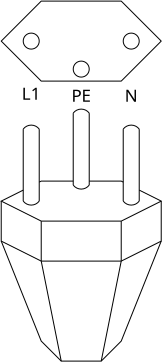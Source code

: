 <?xml version="1.0" encoding="UTF-8"?>
<dia:diagram xmlns:dia="http://www.lysator.liu.se/~alla/dia/">
  <dia:layer name="Background" visible="true" connectable="true" active="true">
    <dia:object type="Standard - Polygon" version="0" id="O0">
      <dia:attribute name="obj_pos">
        <dia:point val="0,2"/>
      </dia:attribute>
      <dia:attribute name="obj_bb">
        <dia:rectangle val="-0.007,-0.005;8.007,4.005"/>
      </dia:attribute>
      <dia:attribute name="poly_points">
        <dia:point val="0,2"/>
        <dia:point val="2,0"/>
        <dia:point val="6,0"/>
        <dia:point val="8,2"/>
        <dia:point val="6,4"/>
        <dia:point val="2,4"/>
      </dia:attribute>
      <dia:attribute name="line_width">
        <dia:real val="0.01"/>
      </dia:attribute>
      <dia:attribute name="inner_color">
        <dia:color val="#000000ff"/>
      </dia:attribute>
      <dia:attribute name="show_background">
        <dia:boolean val="false"/>
      </dia:attribute>
      <dia:attribute name="line_join">
        <dia:enum val="1"/>
      </dia:attribute>
    </dia:object>
    <dia:object type="Standard - Text" version="1" id="O1">
      <dia:attribute name="obj_pos">
        <dia:point val="4,4.7"/>
      </dia:attribute>
      <dia:attribute name="obj_bb">
        <dia:rectangle val="3.478,4.206;4.522,5.194"/>
      </dia:attribute>
      <dia:attribute name="text">
        <dia:composite type="text">
          <dia:attribute name="string">
            <dia:string>#PE#</dia:string>
          </dia:attribute>
          <dia:attribute name="font">
            <dia:font family="sans" style="0" name="Helvetica"/>
          </dia:attribute>
          <dia:attribute name="height">
            <dia:real val="1.058"/>
          </dia:attribute>
          <dia:attribute name="pos">
            <dia:point val="4,4.994"/>
          </dia:attribute>
          <dia:attribute name="color">
            <dia:color val="#000000ff"/>
          </dia:attribute>
          <dia:attribute name="alignment">
            <dia:enum val="1"/>
          </dia:attribute>
        </dia:composite>
      </dia:attribute>
      <dia:attribute name="valign">
        <dia:enum val="2"/>
      </dia:attribute>
    </dia:object>
    <dia:object type="Standard - Ellipse" version="0" id="O2">
      <dia:attribute name="obj_pos">
        <dia:point val="6.1,1.6"/>
      </dia:attribute>
      <dia:attribute name="obj_bb">
        <dia:rectangle val="6.095,1.595;6.905,2.405"/>
      </dia:attribute>
      <dia:attribute name="elem_corner">
        <dia:point val="6.1,1.6"/>
      </dia:attribute>
      <dia:attribute name="elem_width">
        <dia:real val="0.8"/>
      </dia:attribute>
      <dia:attribute name="elem_height">
        <dia:real val="0.8"/>
      </dia:attribute>
      <dia:attribute name="border_width">
        <dia:real val="0.01"/>
      </dia:attribute>
      <dia:attribute name="show_background">
        <dia:boolean val="false"/>
      </dia:attribute>
    </dia:object>
    <dia:object type="Standard - Ellipse" version="0" id="O3">
      <dia:attribute name="obj_pos">
        <dia:point val="1.1,1.6"/>
      </dia:attribute>
      <dia:attribute name="obj_bb">
        <dia:rectangle val="1.095,1.595;1.905,2.405"/>
      </dia:attribute>
      <dia:attribute name="elem_corner">
        <dia:point val="1.1,1.6"/>
      </dia:attribute>
      <dia:attribute name="elem_width">
        <dia:real val="0.8"/>
      </dia:attribute>
      <dia:attribute name="elem_height">
        <dia:real val="0.8"/>
      </dia:attribute>
      <dia:attribute name="border_width">
        <dia:real val="0.01"/>
      </dia:attribute>
      <dia:attribute name="show_background">
        <dia:boolean val="false"/>
      </dia:attribute>
    </dia:object>
    <dia:object type="Standard - Text" version="1" id="O4">
      <dia:attribute name="obj_pos">
        <dia:point val="6.5,4.7"/>
      </dia:attribute>
      <dia:attribute name="obj_bb">
        <dia:rectangle val="6.184,4.206;6.816,5.194"/>
      </dia:attribute>
      <dia:attribute name="text">
        <dia:composite type="text">
          <dia:attribute name="string">
            <dia:string>#N#</dia:string>
          </dia:attribute>
          <dia:attribute name="font">
            <dia:font family="sans" style="0" name="Helvetica"/>
          </dia:attribute>
          <dia:attribute name="height">
            <dia:real val="1.058"/>
          </dia:attribute>
          <dia:attribute name="pos">
            <dia:point val="6.5,4.994"/>
          </dia:attribute>
          <dia:attribute name="color">
            <dia:color val="#000000ff"/>
          </dia:attribute>
          <dia:attribute name="alignment">
            <dia:enum val="1"/>
          </dia:attribute>
        </dia:composite>
      </dia:attribute>
      <dia:attribute name="valign">
        <dia:enum val="2"/>
      </dia:attribute>
    </dia:object>
    <dia:object type="Standard - Text" version="1" id="O5">
      <dia:attribute name="obj_pos">
        <dia:point val="1.5,4.6"/>
      </dia:attribute>
      <dia:attribute name="obj_bb">
        <dia:rectangle val="0.995,4.106;2.005,5.094"/>
      </dia:attribute>
      <dia:attribute name="text">
        <dia:composite type="text">
          <dia:attribute name="string">
            <dia:string>#L1#</dia:string>
          </dia:attribute>
          <dia:attribute name="font">
            <dia:font family="sans" style="0" name="Helvetica"/>
          </dia:attribute>
          <dia:attribute name="height">
            <dia:real val="1.058"/>
          </dia:attribute>
          <dia:attribute name="pos">
            <dia:point val="1.5,4.894"/>
          </dia:attribute>
          <dia:attribute name="color">
            <dia:color val="#000000ff"/>
          </dia:attribute>
          <dia:attribute name="alignment">
            <dia:enum val="1"/>
          </dia:attribute>
        </dia:composite>
      </dia:attribute>
      <dia:attribute name="valign">
        <dia:enum val="2"/>
      </dia:attribute>
    </dia:object>
    <dia:object type="Standard - Ellipse" version="0" id="O6">
      <dia:attribute name="obj_pos">
        <dia:point val="3.6,3"/>
      </dia:attribute>
      <dia:attribute name="obj_bb">
        <dia:rectangle val="3.595,2.995;4.405,3.805"/>
      </dia:attribute>
      <dia:attribute name="elem_corner">
        <dia:point val="3.6,3"/>
      </dia:attribute>
      <dia:attribute name="elem_width">
        <dia:real val="0.8"/>
      </dia:attribute>
      <dia:attribute name="elem_height">
        <dia:real val="0.8"/>
      </dia:attribute>
      <dia:attribute name="border_width">
        <dia:real val="0.01"/>
      </dia:attribute>
      <dia:attribute name="show_background">
        <dia:boolean val="false"/>
      </dia:attribute>
    </dia:object>
    <dia:object type="Standard - PolyLine" version="0" id="O7">
      <dia:attribute name="obj_pos">
        <dia:point val="6.9,9.45"/>
      </dia:attribute>
      <dia:attribute name="obj_bb">
        <dia:rectangle val="-0.011,9.443;8.011,11.005"/>
      </dia:attribute>
      <dia:attribute name="poly_points">
        <dia:point val="6.9,9.45"/>
        <dia:point val="8,10"/>
        <dia:point val="6,11"/>
        <dia:point val="2,11"/>
        <dia:point val="0,10"/>
        <dia:point val="1.1,9.45"/>
      </dia:attribute>
      <dia:attribute name="line_width">
        <dia:real val="0.01"/>
      </dia:attribute>
    </dia:object>
    <dia:object type="Standard - PolyLine" version="0" id="O8">
      <dia:attribute name="obj_pos">
        <dia:point val="3.6,9"/>
      </dia:attribute>
      <dia:attribute name="obj_bb">
        <dia:rectangle val="1.893,8.995;3.605,9.057"/>
      </dia:attribute>
      <dia:attribute name="poly_points">
        <dia:point val="3.6,9"/>
        <dia:point val="2,9"/>
        <dia:point val="1.9,9.05"/>
      </dia:attribute>
      <dia:attribute name="line_width">
        <dia:real val="0.01"/>
      </dia:attribute>
    </dia:object>
    <dia:object type="Standard - PolyLine" version="0" id="O9">
      <dia:attribute name="obj_pos">
        <dia:point val="4.4,9"/>
      </dia:attribute>
      <dia:attribute name="obj_bb">
        <dia:rectangle val="4.395,8.995;6.107,9.057"/>
      </dia:attribute>
      <dia:attribute name="poly_points">
        <dia:point val="4.4,9"/>
        <dia:point val="6,9"/>
        <dia:point val="6.1,9.05"/>
      </dia:attribute>
      <dia:attribute name="line_width">
        <dia:real val="0.01"/>
      </dia:attribute>
    </dia:object>
    <dia:object type="Standard - PolyLine" version="0" id="O10">
      <dia:attribute name="obj_pos">
        <dia:point val="8,10"/>
      </dia:attribute>
      <dia:attribute name="obj_bb">
        <dia:rectangle val="-0.005,9.995;8.005,13.005"/>
      </dia:attribute>
      <dia:attribute name="poly_points">
        <dia:point val="8,10"/>
        <dia:point val="8,12"/>
        <dia:point val="6,13"/>
        <dia:point val="2,13"/>
        <dia:point val="0,12"/>
        <dia:point val="0,10"/>
      </dia:attribute>
      <dia:attribute name="line_width">
        <dia:real val="0.01"/>
      </dia:attribute>
    </dia:object>
    <dia:object type="Standard - PolyLine" version="0" id="O11">
      <dia:attribute name="obj_pos">
        <dia:point val="8,12"/>
      </dia:attribute>
      <dia:attribute name="obj_bb">
        <dia:rectangle val="-0.006,11.993;8.007,18.005"/>
      </dia:attribute>
      <dia:attribute name="poly_points">
        <dia:point val="8,12"/>
        <dia:point val="6,17"/>
        <dia:point val="5,18"/>
        <dia:point val="3,18"/>
        <dia:point val="2,17"/>
        <dia:point val="0,12"/>
      </dia:attribute>
      <dia:attribute name="line_width">
        <dia:real val="0.01"/>
      </dia:attribute>
    </dia:object>
    <dia:object type="Standard - PolyLine" version="0" id="O12">
      <dia:attribute name="obj_pos">
        <dia:point val="2,11"/>
      </dia:attribute>
      <dia:attribute name="obj_bb">
        <dia:rectangle val="1.995,10.995;3.006,18.006"/>
      </dia:attribute>
      <dia:attribute name="poly_points">
        <dia:point val="2,11"/>
        <dia:point val="2,13"/>
        <dia:point val="3,18"/>
      </dia:attribute>
      <dia:attribute name="line_width">
        <dia:real val="0.01"/>
      </dia:attribute>
    </dia:object>
    <dia:object type="Standard - PolyLine" version="0" id="O13">
      <dia:attribute name="obj_pos">
        <dia:point val="6,11"/>
      </dia:attribute>
      <dia:attribute name="obj_bb">
        <dia:rectangle val="4.994,10.995;6.005,18.006"/>
      </dia:attribute>
      <dia:attribute name="poly_points">
        <dia:point val="6,11"/>
        <dia:point val="6,13"/>
        <dia:point val="5,18"/>
      </dia:attribute>
      <dia:attribute name="line_width">
        <dia:real val="0.01"/>
      </dia:attribute>
    </dia:object>
    <dia:group>
      <dia:attribute name="meta">
        <dia:composite type="dict"/>
      </dia:attribute>
      <dia:attribute name="matrix"/>
      <dia:object type="Standard - Arc" version="0" id="O14">
        <dia:attribute name="obj_pos">
          <dia:point val="3.6,9.2"/>
        </dia:attribute>
        <dia:attribute name="obj_bb">
          <dia:rectangle val="3.595,9.195;4.405,9.405"/>
        </dia:attribute>
        <dia:attribute name="conn_endpoints">
          <dia:point val="3.6,9.2"/>
          <dia:point val="4.4,9.2"/>
        </dia:attribute>
        <dia:attribute name="curve_distance">
          <dia:real val="0.2"/>
        </dia:attribute>
        <dia:attribute name="line_width">
          <dia:real val="0.01"/>
        </dia:attribute>
      </dia:object>
      <dia:object type="Standard - Arc" version="0" id="O15">
        <dia:attribute name="obj_pos">
          <dia:point val="3.6,5.6"/>
        </dia:attribute>
        <dia:attribute name="obj_bb">
          <dia:rectangle val="3.595,5.395;4.405,5.605"/>
        </dia:attribute>
        <dia:attribute name="conn_endpoints">
          <dia:point val="3.6,5.6"/>
          <dia:point val="4.4,5.6"/>
        </dia:attribute>
        <dia:attribute name="curve_distance">
          <dia:real val="-0.2"/>
        </dia:attribute>
        <dia:attribute name="line_width">
          <dia:real val="0.01"/>
        </dia:attribute>
      </dia:object>
      <dia:object type="Standard - Line" version="0" id="O16">
        <dia:attribute name="obj_pos">
          <dia:point val="3.6,5.6"/>
        </dia:attribute>
        <dia:attribute name="obj_bb">
          <dia:rectangle val="3.595,5.595;3.605,9.205"/>
        </dia:attribute>
        <dia:attribute name="conn_endpoints">
          <dia:point val="3.6,5.6"/>
          <dia:point val="3.6,9.2"/>
        </dia:attribute>
        <dia:attribute name="numcp">
          <dia:int val="1"/>
        </dia:attribute>
        <dia:attribute name="line_width">
          <dia:real val="0.01"/>
        </dia:attribute>
      </dia:object>
      <dia:object type="Standard - Line" version="0" id="O17">
        <dia:attribute name="obj_pos">
          <dia:point val="4.4,5.6"/>
        </dia:attribute>
        <dia:attribute name="obj_bb">
          <dia:rectangle val="4.395,5.595;4.405,9.205"/>
        </dia:attribute>
        <dia:attribute name="conn_endpoints">
          <dia:point val="4.4,5.6"/>
          <dia:point val="4.4,9.2"/>
        </dia:attribute>
        <dia:attribute name="numcp">
          <dia:int val="1"/>
        </dia:attribute>
        <dia:attribute name="line_width">
          <dia:real val="0.01"/>
        </dia:attribute>
      </dia:object>
    </dia:group>
    <dia:group>
      <dia:attribute name="meta">
        <dia:composite type="dict"/>
      </dia:attribute>
      <dia:attribute name="matrix"/>
      <dia:object type="Standard - Arc" version="0" id="O18">
        <dia:attribute name="obj_pos">
          <dia:point val="1.1,10"/>
        </dia:attribute>
        <dia:attribute name="obj_bb">
          <dia:rectangle val="1.095,9.995;1.905,10.205"/>
        </dia:attribute>
        <dia:attribute name="conn_endpoints">
          <dia:point val="1.1,10"/>
          <dia:point val="1.9,10"/>
        </dia:attribute>
        <dia:attribute name="curve_distance">
          <dia:real val="0.2"/>
        </dia:attribute>
        <dia:attribute name="line_width">
          <dia:real val="0.01"/>
        </dia:attribute>
      </dia:object>
      <dia:object type="Standard - Arc" version="0" id="O19">
        <dia:attribute name="obj_pos">
          <dia:point val="1.1,6.4"/>
        </dia:attribute>
        <dia:attribute name="obj_bb">
          <dia:rectangle val="1.095,6.195;1.905,6.405"/>
        </dia:attribute>
        <dia:attribute name="conn_endpoints">
          <dia:point val="1.1,6.4"/>
          <dia:point val="1.9,6.4"/>
        </dia:attribute>
        <dia:attribute name="curve_distance">
          <dia:real val="-0.2"/>
        </dia:attribute>
        <dia:attribute name="line_width">
          <dia:real val="0.01"/>
        </dia:attribute>
      </dia:object>
      <dia:object type="Standard - Line" version="0" id="O20">
        <dia:attribute name="obj_pos">
          <dia:point val="1.1,6.4"/>
        </dia:attribute>
        <dia:attribute name="obj_bb">
          <dia:rectangle val="1.095,6.395;1.105,10.005"/>
        </dia:attribute>
        <dia:attribute name="conn_endpoints">
          <dia:point val="1.1,6.4"/>
          <dia:point val="1.1,10"/>
        </dia:attribute>
        <dia:attribute name="numcp">
          <dia:int val="1"/>
        </dia:attribute>
        <dia:attribute name="line_width">
          <dia:real val="0.01"/>
        </dia:attribute>
      </dia:object>
      <dia:object type="Standard - Line" version="0" id="O21">
        <dia:attribute name="obj_pos">
          <dia:point val="1.9,6.4"/>
        </dia:attribute>
        <dia:attribute name="obj_bb">
          <dia:rectangle val="1.895,6.395;1.905,10.005"/>
        </dia:attribute>
        <dia:attribute name="conn_endpoints">
          <dia:point val="1.9,6.4"/>
          <dia:point val="1.9,10"/>
        </dia:attribute>
        <dia:attribute name="numcp">
          <dia:int val="1"/>
        </dia:attribute>
        <dia:attribute name="line_width">
          <dia:real val="0.01"/>
        </dia:attribute>
      </dia:object>
    </dia:group>
    <dia:group>
      <dia:attribute name="meta">
        <dia:composite type="dict"/>
      </dia:attribute>
      <dia:attribute name="matrix"/>
      <dia:object type="Standard - Arc" version="0" id="O22">
        <dia:attribute name="obj_pos">
          <dia:point val="6.1,10"/>
        </dia:attribute>
        <dia:attribute name="obj_bb">
          <dia:rectangle val="6.095,9.995;6.905,10.205"/>
        </dia:attribute>
        <dia:attribute name="conn_endpoints">
          <dia:point val="6.1,10"/>
          <dia:point val="6.9,10"/>
        </dia:attribute>
        <dia:attribute name="curve_distance">
          <dia:real val="0.2"/>
        </dia:attribute>
        <dia:attribute name="line_width">
          <dia:real val="0.01"/>
        </dia:attribute>
      </dia:object>
      <dia:object type="Standard - Arc" version="0" id="O23">
        <dia:attribute name="obj_pos">
          <dia:point val="6.1,6.4"/>
        </dia:attribute>
        <dia:attribute name="obj_bb">
          <dia:rectangle val="6.095,6.195;6.905,6.405"/>
        </dia:attribute>
        <dia:attribute name="conn_endpoints">
          <dia:point val="6.1,6.4"/>
          <dia:point val="6.9,6.4"/>
        </dia:attribute>
        <dia:attribute name="curve_distance">
          <dia:real val="-0.2"/>
        </dia:attribute>
        <dia:attribute name="line_width">
          <dia:real val="0.01"/>
        </dia:attribute>
      </dia:object>
      <dia:object type="Standard - Line" version="0" id="O24">
        <dia:attribute name="obj_pos">
          <dia:point val="6.1,6.4"/>
        </dia:attribute>
        <dia:attribute name="obj_bb">
          <dia:rectangle val="6.095,6.395;6.105,10.005"/>
        </dia:attribute>
        <dia:attribute name="conn_endpoints">
          <dia:point val="6.1,6.4"/>
          <dia:point val="6.1,10"/>
        </dia:attribute>
        <dia:attribute name="numcp">
          <dia:int val="1"/>
        </dia:attribute>
        <dia:attribute name="line_width">
          <dia:real val="0.01"/>
        </dia:attribute>
      </dia:object>
      <dia:object type="Standard - Line" version="0" id="O25">
        <dia:attribute name="obj_pos">
          <dia:point val="6.9,6.4"/>
        </dia:attribute>
        <dia:attribute name="obj_bb">
          <dia:rectangle val="6.895,6.395;6.905,10.005"/>
        </dia:attribute>
        <dia:attribute name="conn_endpoints">
          <dia:point val="6.9,6.4"/>
          <dia:point val="6.9,10"/>
        </dia:attribute>
        <dia:attribute name="numcp">
          <dia:int val="1"/>
        </dia:attribute>
        <dia:attribute name="line_width">
          <dia:real val="0.01"/>
        </dia:attribute>
      </dia:object>
    </dia:group>
  </dia:layer>
</dia:diagram>
